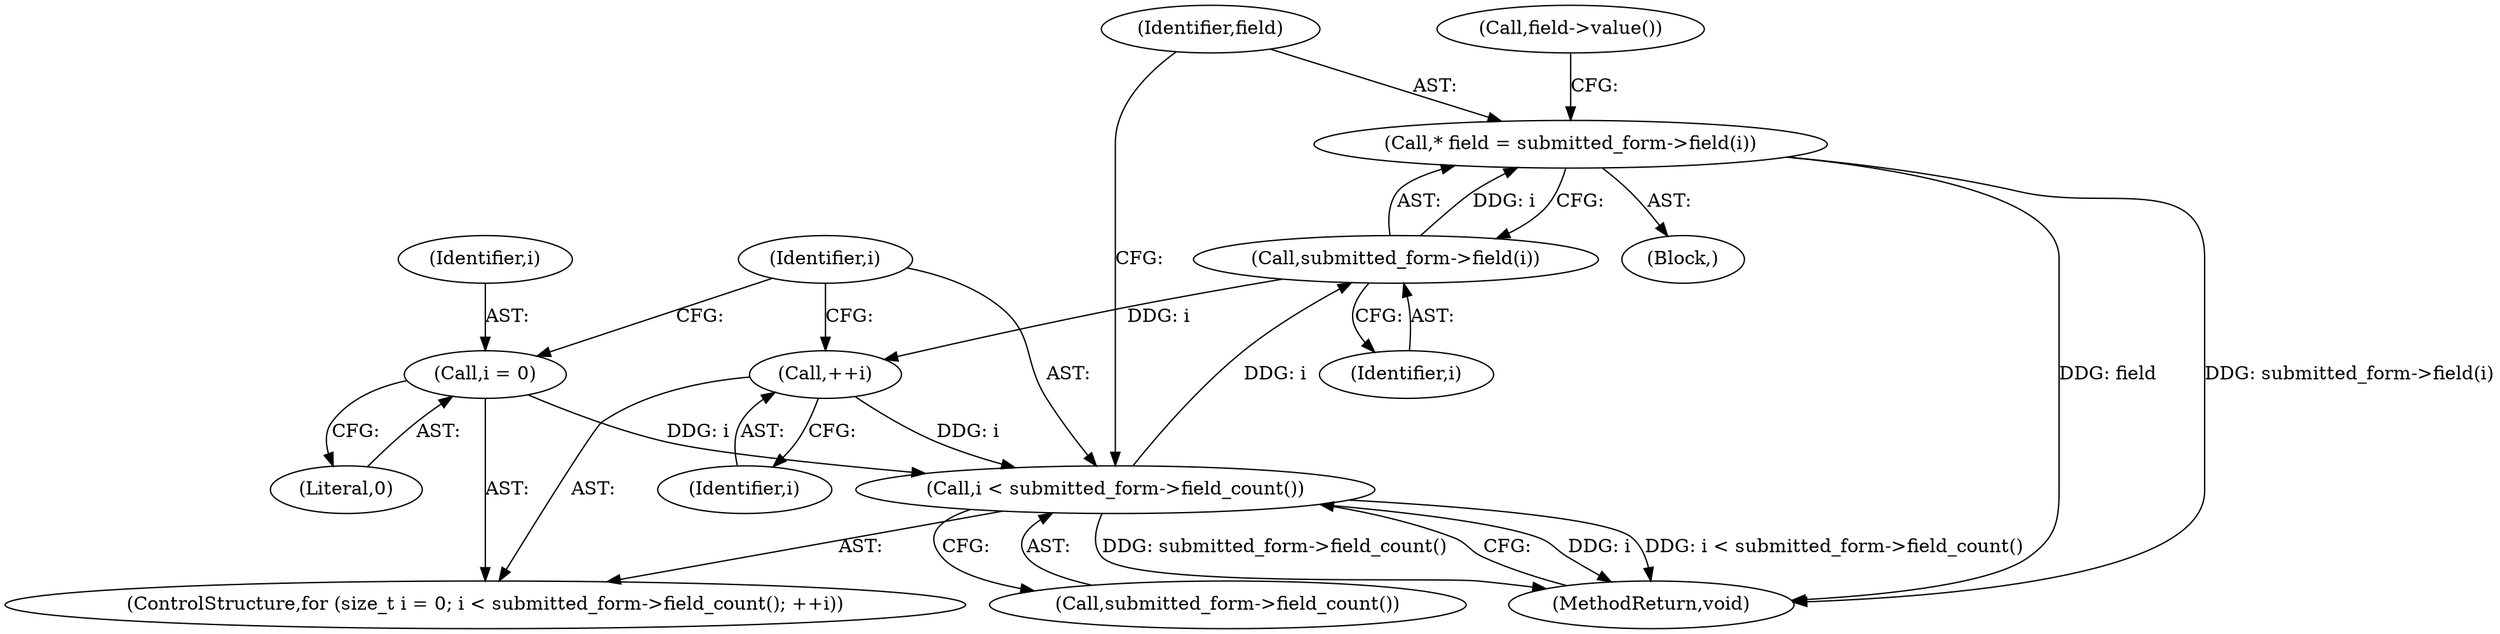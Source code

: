 digraph "0_Chrome_5f372f899b8709dac700710b5f0f90959dcf9ecb@pointer" {
"1000148" [label="(Call,* field = submitted_form->field(i))"];
"1000150" [label="(Call,submitted_form->field(i))"];
"1000141" [label="(Call,i < submitted_form->field_count())"];
"1000138" [label="(Call,i = 0)"];
"1000144" [label="(Call,++i)"];
"1000151" [label="(Identifier,i)"];
"1000136" [label="(ControlStructure,for (size_t i = 0; i < submitted_form->field_count(); ++i))"];
"1000150" [label="(Call,submitted_form->field(i))"];
"1000139" [label="(Identifier,i)"];
"1000243" [label="(MethodReturn,void)"];
"1000149" [label="(Identifier,field)"];
"1000154" [label="(Call,field->value())"];
"1000144" [label="(Call,++i)"];
"1000143" [label="(Call,submitted_form->field_count())"];
"1000141" [label="(Call,i < submitted_form->field_count())"];
"1000142" [label="(Identifier,i)"];
"1000140" [label="(Literal,0)"];
"1000146" [label="(Block,)"];
"1000148" [label="(Call,* field = submitted_form->field(i))"];
"1000138" [label="(Call,i = 0)"];
"1000145" [label="(Identifier,i)"];
"1000148" -> "1000146"  [label="AST: "];
"1000148" -> "1000150"  [label="CFG: "];
"1000149" -> "1000148"  [label="AST: "];
"1000150" -> "1000148"  [label="AST: "];
"1000154" -> "1000148"  [label="CFG: "];
"1000148" -> "1000243"  [label="DDG: field"];
"1000148" -> "1000243"  [label="DDG: submitted_form->field(i)"];
"1000150" -> "1000148"  [label="DDG: i"];
"1000150" -> "1000151"  [label="CFG: "];
"1000151" -> "1000150"  [label="AST: "];
"1000150" -> "1000144"  [label="DDG: i"];
"1000141" -> "1000150"  [label="DDG: i"];
"1000141" -> "1000136"  [label="AST: "];
"1000141" -> "1000143"  [label="CFG: "];
"1000142" -> "1000141"  [label="AST: "];
"1000143" -> "1000141"  [label="AST: "];
"1000149" -> "1000141"  [label="CFG: "];
"1000243" -> "1000141"  [label="CFG: "];
"1000141" -> "1000243"  [label="DDG: i"];
"1000141" -> "1000243"  [label="DDG: i < submitted_form->field_count()"];
"1000141" -> "1000243"  [label="DDG: submitted_form->field_count()"];
"1000138" -> "1000141"  [label="DDG: i"];
"1000144" -> "1000141"  [label="DDG: i"];
"1000138" -> "1000136"  [label="AST: "];
"1000138" -> "1000140"  [label="CFG: "];
"1000139" -> "1000138"  [label="AST: "];
"1000140" -> "1000138"  [label="AST: "];
"1000142" -> "1000138"  [label="CFG: "];
"1000144" -> "1000136"  [label="AST: "];
"1000144" -> "1000145"  [label="CFG: "];
"1000145" -> "1000144"  [label="AST: "];
"1000142" -> "1000144"  [label="CFG: "];
}
